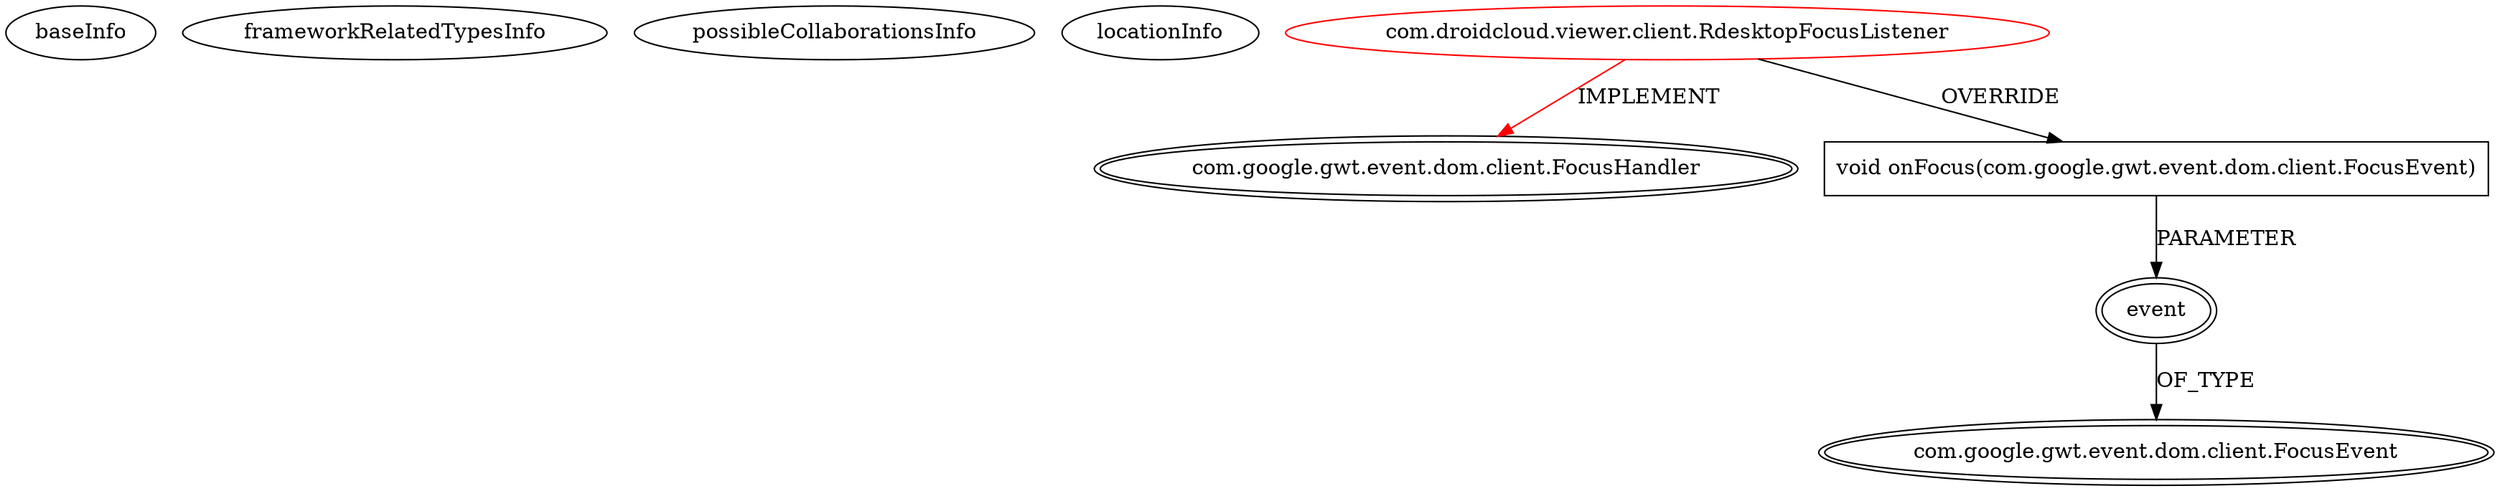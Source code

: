 digraph {
baseInfo[graphId=842,category="extension_graph",isAnonymous=false,possibleRelation=false]
frameworkRelatedTypesInfo[0="com.google.gwt.event.dom.client.FocusHandler"]
possibleCollaborationsInfo[]
locationInfo[projectName="betacraft-RdpGwtClient",filePath="/betacraft-RdpGwtClient/RdpGwtClient-master/src/com/droidcloud/viewer/client/RdesktopFocusListener.java",contextSignature="RdesktopFocusListener",graphId="842"]
0[label="com.droidcloud.viewer.client.RdesktopFocusListener",vertexType="ROOT_CLIENT_CLASS_DECLARATION",isFrameworkType=false,color=red]
1[label="com.google.gwt.event.dom.client.FocusHandler",vertexType="FRAMEWORK_INTERFACE_TYPE",isFrameworkType=true,peripheries=2]
2[label="void onFocus(com.google.gwt.event.dom.client.FocusEvent)",vertexType="OVERRIDING_METHOD_DECLARATION",isFrameworkType=false,shape=box]
3[label="event",vertexType="PARAMETER_DECLARATION",isFrameworkType=true,peripheries=2]
4[label="com.google.gwt.event.dom.client.FocusEvent",vertexType="FRAMEWORK_CLASS_TYPE",isFrameworkType=true,peripheries=2]
0->1[label="IMPLEMENT",color=red]
0->2[label="OVERRIDE"]
3->4[label="OF_TYPE"]
2->3[label="PARAMETER"]
}
